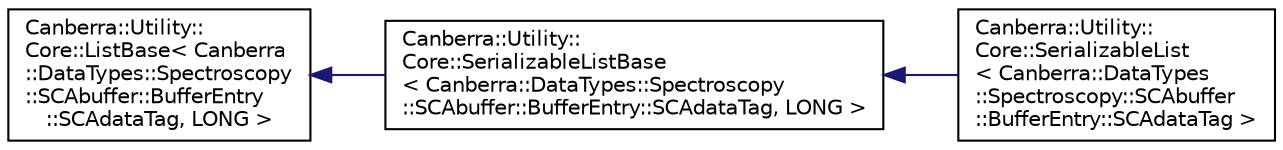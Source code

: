 digraph "Graphical Class Hierarchy"
{
  edge [fontname="Helvetica",fontsize="10",labelfontname="Helvetica",labelfontsize="10"];
  node [fontname="Helvetica",fontsize="10",shape=record];
  rankdir="LR";
  Node0 [label="Canberra::Utility::\lCore::ListBase\< Canberra\l::DataTypes::Spectroscopy\l::SCAbuffer::BufferEntry\l::SCAdataTag, LONG \>",height=0.2,width=0.4,color="black", fillcolor="white", style="filled",URL="$d9/d6e/class_canberra_1_1_utility_1_1_core_1_1_list_base.html"];
  Node0 -> Node1 [dir="back",color="midnightblue",fontsize="10",style="solid",fontname="Helvetica"];
  Node1 [label="Canberra::Utility::\lCore::SerializableListBase\l\< Canberra::DataTypes::Spectroscopy\l::SCAbuffer::BufferEntry::SCAdataTag, LONG \>",height=0.2,width=0.4,color="black", fillcolor="white", style="filled",URL="$de/d13/class_canberra_1_1_utility_1_1_core_1_1_serializable_list_base.html"];
  Node1 -> Node2 [dir="back",color="midnightblue",fontsize="10",style="solid",fontname="Helvetica"];
  Node2 [label="Canberra::Utility::\lCore::SerializableList\l\< Canberra::DataTypes\l::Spectroscopy::SCAbuffer\l::BufferEntry::SCAdataTag \>",height=0.2,width=0.4,color="black", fillcolor="white", style="filled",URL="$d1/d22/class_canberra_1_1_utility_1_1_core_1_1_serializable_list.html"];
}
